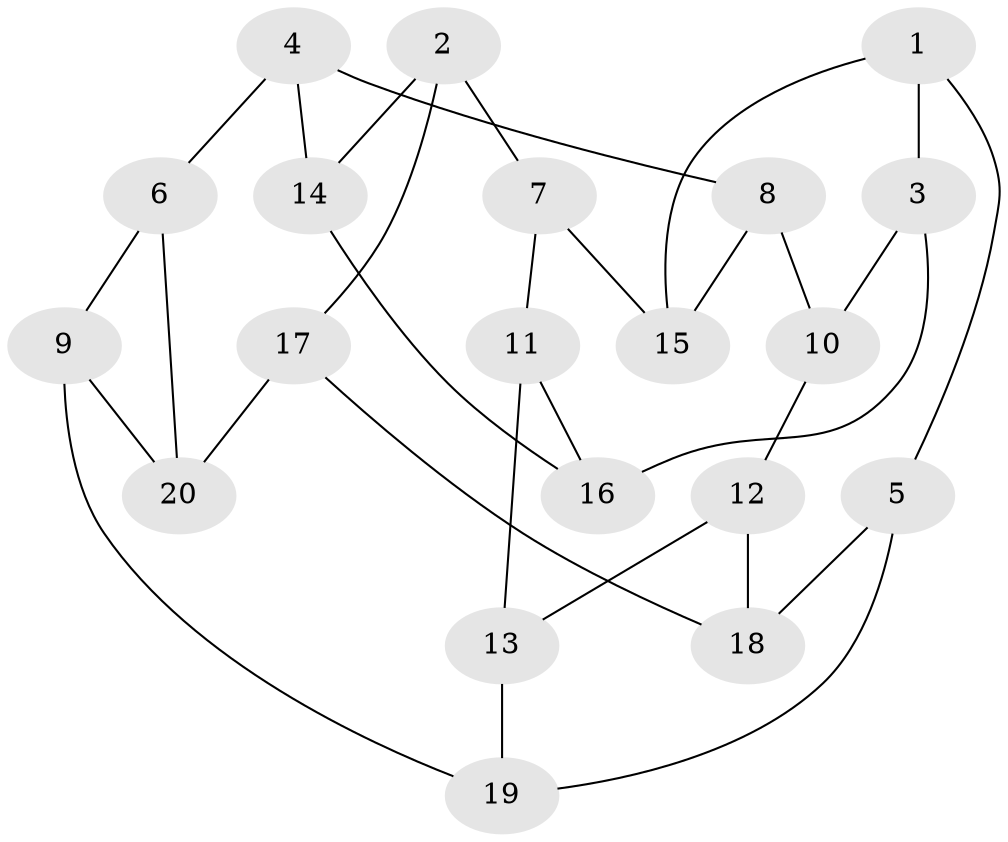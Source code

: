 // Generated by graph-tools (version 1.1) at 2025/46/02/15/25 05:46:28]
// undirected, 20 vertices, 30 edges
graph export_dot {
graph [start="1"]
  node [color=gray90,style=filled];
  1;
  2;
  3;
  4;
  5;
  6;
  7;
  8;
  9;
  10;
  11;
  12;
  13;
  14;
  15;
  16;
  17;
  18;
  19;
  20;
  1 -- 3;
  1 -- 5;
  1 -- 15;
  2 -- 17;
  2 -- 7;
  2 -- 14;
  3 -- 16;
  3 -- 10;
  4 -- 6;
  4 -- 14;
  4 -- 8;
  5 -- 18;
  5 -- 19;
  6 -- 9;
  6 -- 20;
  7 -- 11;
  7 -- 15;
  8 -- 10;
  8 -- 15;
  9 -- 20;
  9 -- 19;
  10 -- 12;
  11 -- 13;
  11 -- 16;
  12 -- 13;
  12 -- 18;
  13 -- 19;
  14 -- 16;
  17 -- 18;
  17 -- 20;
}
